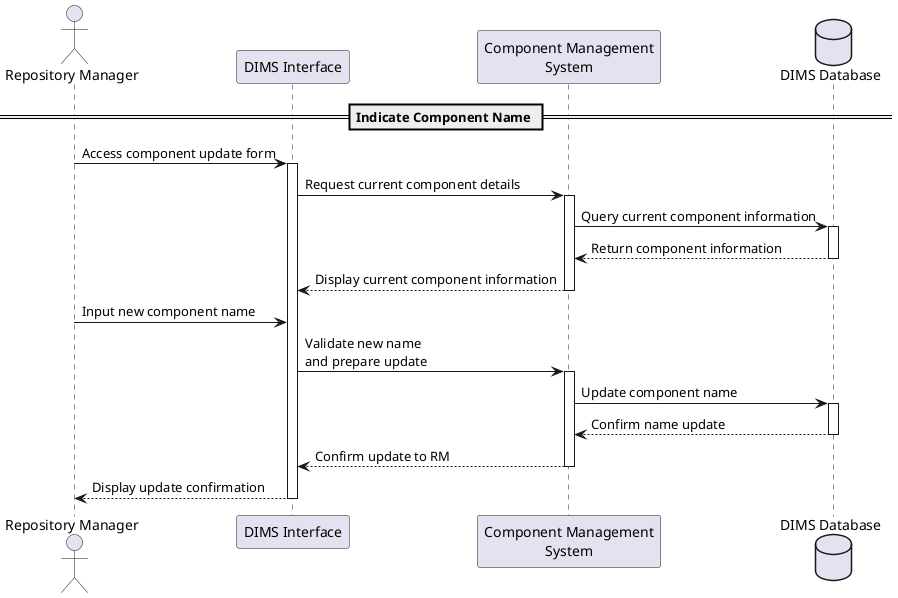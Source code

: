 @startuml

actor "Repository Manager" as RM
participant "DIMS Interface" as DI
participant "Component Management\nSystem" as CMS
database "DIMS Database" as DB

== Indicate Component Name ==
RM -> DI : Access component update form
activate DI

DI -> CMS : Request current component details
activate CMS

CMS -> DB : Query current component information
activate DB
DB --> CMS : Return component information
deactivate DB

CMS --> DI : Display current component information
deactivate CMS

RM -> DI : Input new component name
DI -> CMS : Validate new name\nand prepare update
activate CMS

CMS -> DB : Update component name
activate DB
DB --> CMS : Confirm name update
deactivate DB

CMS --> DI : Confirm update to RM
deactivate CMS

DI --> RM : Display update confirmation
deactivate DI

@enduml
